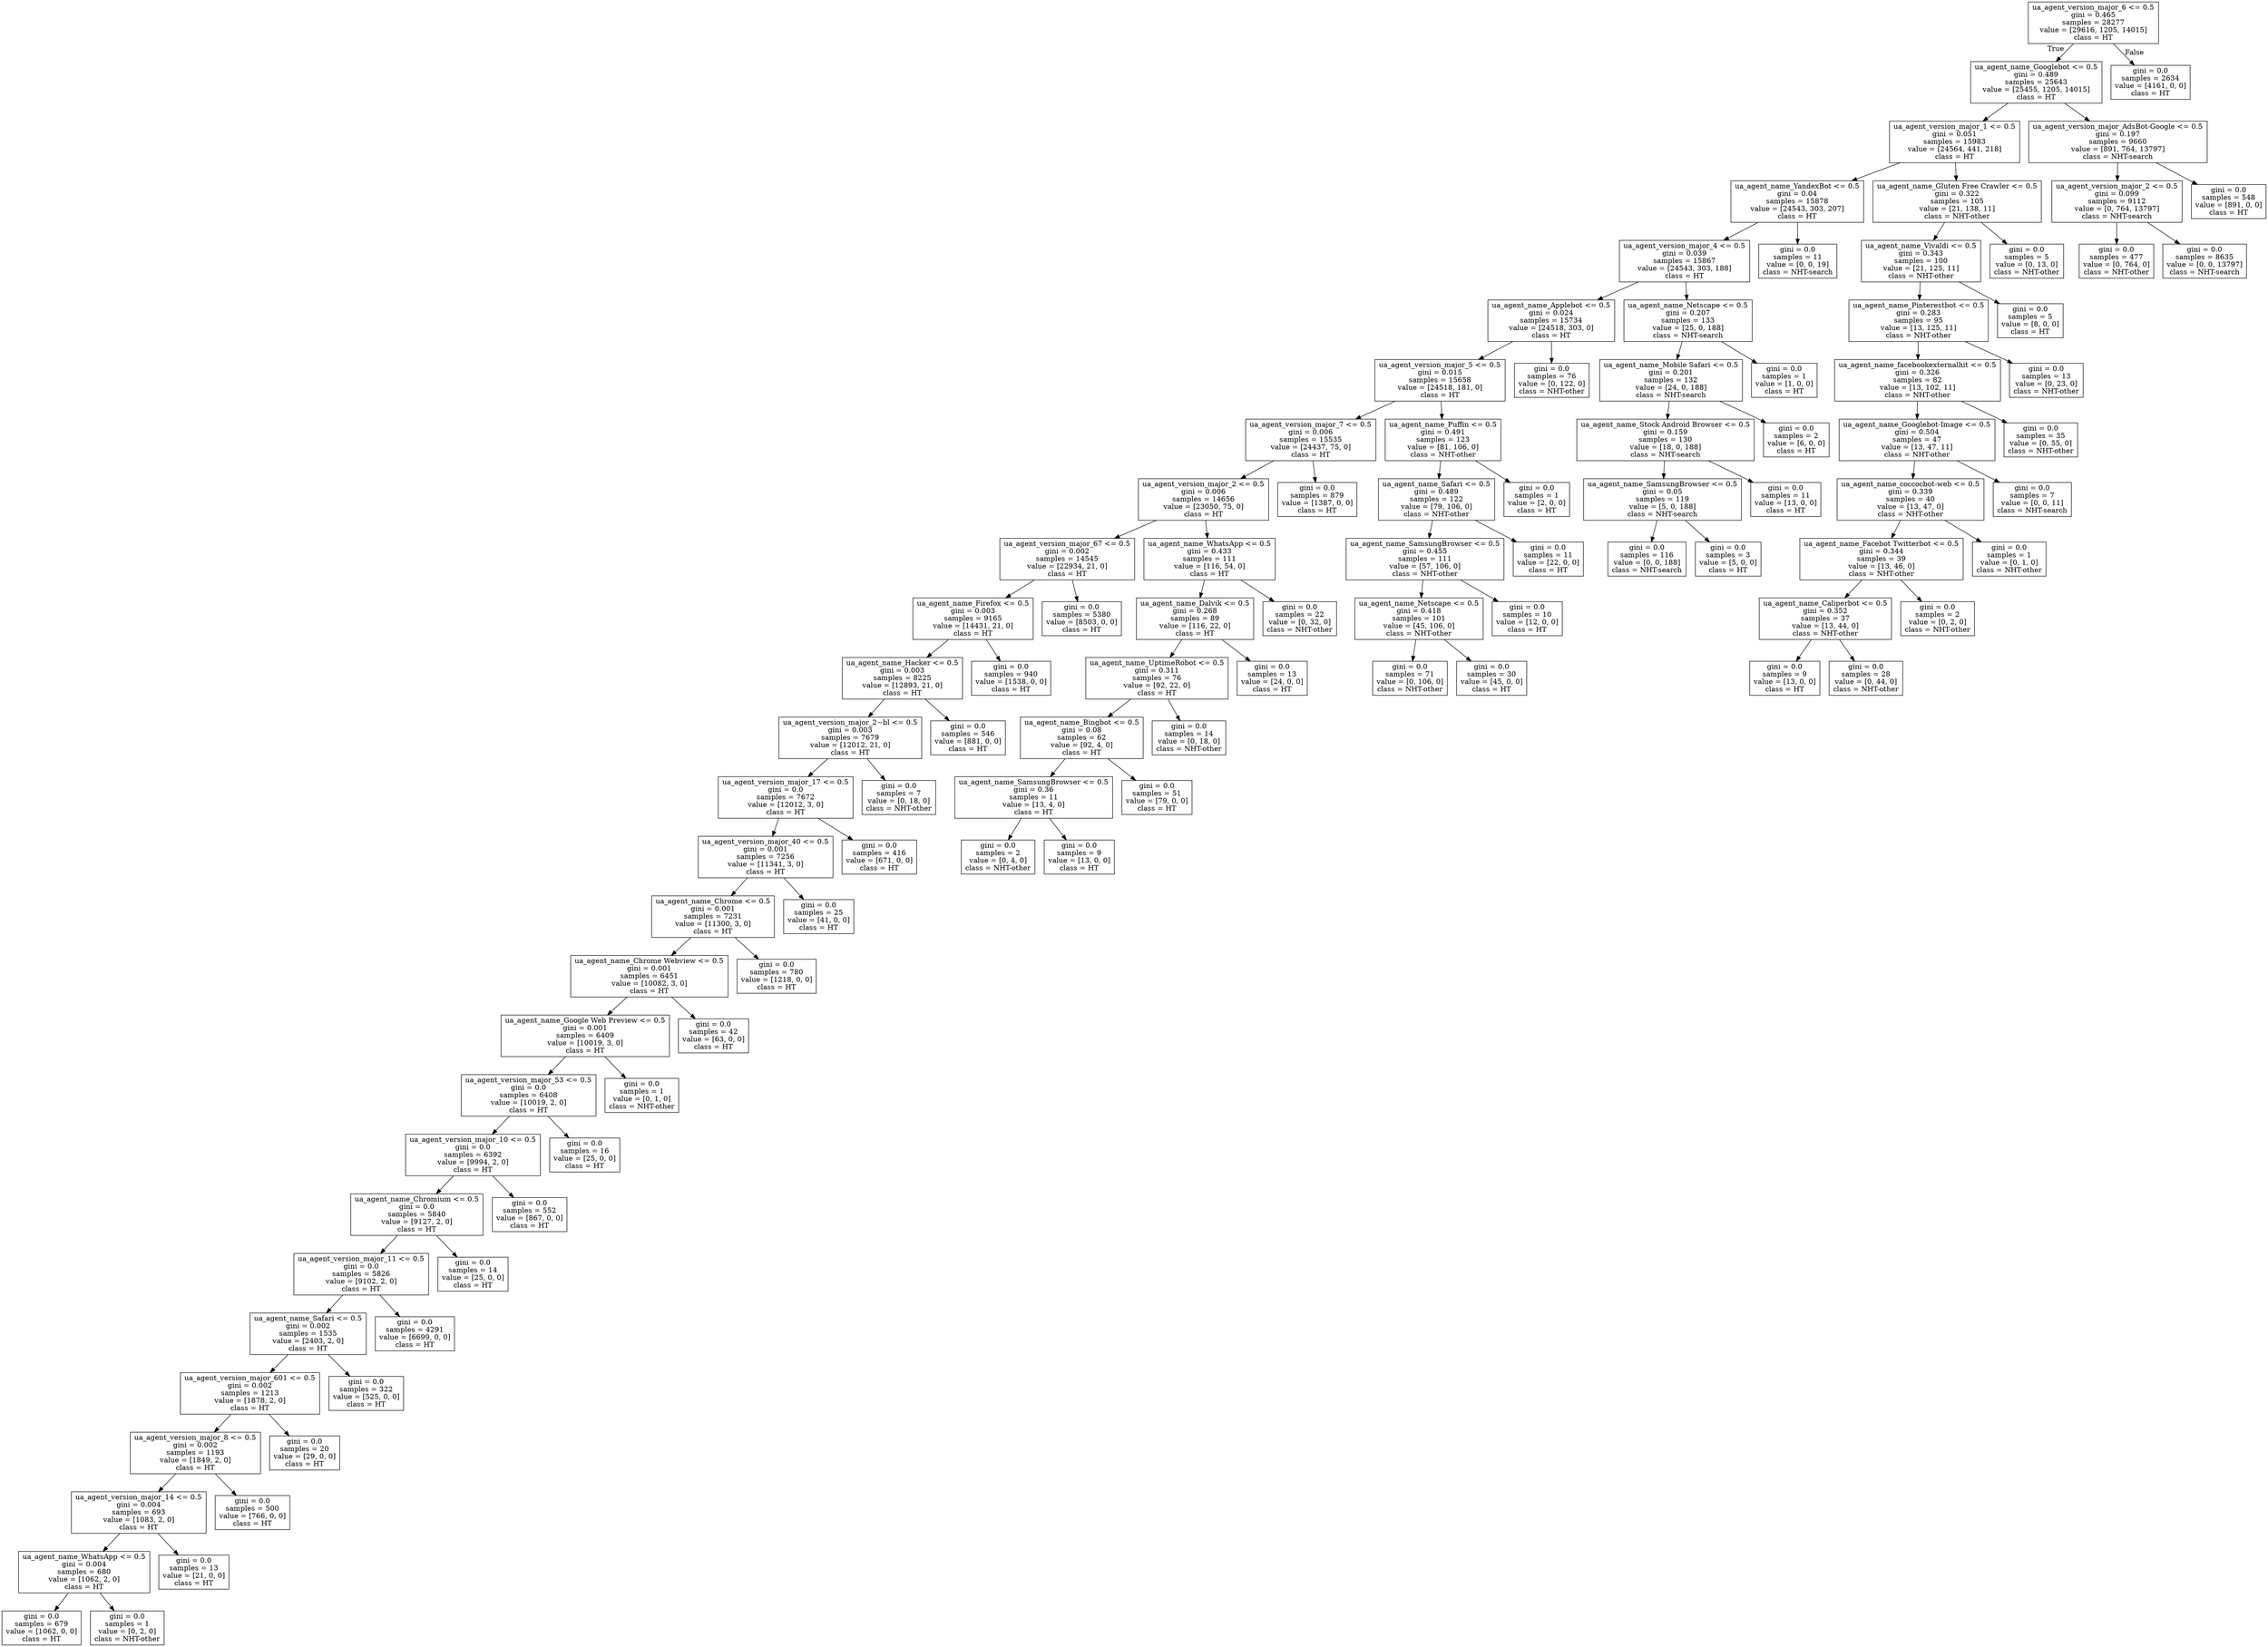 digraph Tree {
node [shape=box] ;
0 [label="ua_agent_version_major_6 <= 0.5\ngini = 0.465\nsamples = 28277\nvalue = [29616, 1205, 14015]\nclass = HT"] ;
1 [label="ua_agent_name_Googlebot <= 0.5\ngini = 0.489\nsamples = 25643\nvalue = [25455, 1205, 14015]\nclass = HT"] ;
0 -> 1 [labeldistance=2.5, labelangle=45, headlabel="True"] ;
2 [label="ua_agent_version_major_1 <= 0.5\ngini = 0.051\nsamples = 15983\nvalue = [24564, 441, 218]\nclass = HT"] ;
1 -> 2 ;
3 [label="ua_agent_name_YandexBot <= 0.5\ngini = 0.04\nsamples = 15878\nvalue = [24543, 303, 207]\nclass = HT"] ;
2 -> 3 ;
4 [label="ua_agent_version_major_4 <= 0.5\ngini = 0.039\nsamples = 15867\nvalue = [24543, 303, 188]\nclass = HT"] ;
3 -> 4 ;
5 [label="ua_agent_name_Applebot <= 0.5\ngini = 0.024\nsamples = 15734\nvalue = [24518, 303, 0]\nclass = HT"] ;
4 -> 5 ;
6 [label="ua_agent_version_major_5 <= 0.5\ngini = 0.015\nsamples = 15658\nvalue = [24518, 181, 0]\nclass = HT"] ;
5 -> 6 ;
7 [label="ua_agent_version_major_7 <= 0.5\ngini = 0.006\nsamples = 15535\nvalue = [24437, 75, 0]\nclass = HT"] ;
6 -> 7 ;
8 [label="ua_agent_version_major_2 <= 0.5\ngini = 0.006\nsamples = 14656\nvalue = [23050, 75, 0]\nclass = HT"] ;
7 -> 8 ;
9 [label="ua_agent_version_major_67 <= 0.5\ngini = 0.002\nsamples = 14545\nvalue = [22934, 21, 0]\nclass = HT"] ;
8 -> 9 ;
10 [label="ua_agent_name_Firefox <= 0.5\ngini = 0.003\nsamples = 9165\nvalue = [14431, 21, 0]\nclass = HT"] ;
9 -> 10 ;
11 [label="ua_agent_name_Hacker <= 0.5\ngini = 0.003\nsamples = 8225\nvalue = [12893, 21, 0]\nclass = HT"] ;
10 -> 11 ;
12 [label="ua_agent_version_major_2~bl <= 0.5\ngini = 0.003\nsamples = 7679\nvalue = [12012, 21, 0]\nclass = HT"] ;
11 -> 12 ;
13 [label="ua_agent_version_major_17 <= 0.5\ngini = 0.0\nsamples = 7672\nvalue = [12012, 3, 0]\nclass = HT"] ;
12 -> 13 ;
14 [label="ua_agent_version_major_40 <= 0.5\ngini = 0.001\nsamples = 7256\nvalue = [11341, 3, 0]\nclass = HT"] ;
13 -> 14 ;
15 [label="ua_agent_name_Chrome <= 0.5\ngini = 0.001\nsamples = 7231\nvalue = [11300, 3, 0]\nclass = HT"] ;
14 -> 15 ;
16 [label="ua_agent_name_Chrome Webview <= 0.5\ngini = 0.001\nsamples = 6451\nvalue = [10082, 3, 0]\nclass = HT"] ;
15 -> 16 ;
17 [label="ua_agent_name_Google Web Preview <= 0.5\ngini = 0.001\nsamples = 6409\nvalue = [10019, 3, 0]\nclass = HT"] ;
16 -> 17 ;
18 [label="ua_agent_version_major_53 <= 0.5\ngini = 0.0\nsamples = 6408\nvalue = [10019, 2, 0]\nclass = HT"] ;
17 -> 18 ;
19 [label="ua_agent_version_major_10 <= 0.5\ngini = 0.0\nsamples = 6392\nvalue = [9994, 2, 0]\nclass = HT"] ;
18 -> 19 ;
20 [label="ua_agent_name_Chromium <= 0.5\ngini = 0.0\nsamples = 5840\nvalue = [9127, 2, 0]\nclass = HT"] ;
19 -> 20 ;
21 [label="ua_agent_version_major_11 <= 0.5\ngini = 0.0\nsamples = 5826\nvalue = [9102, 2, 0]\nclass = HT"] ;
20 -> 21 ;
22 [label="ua_agent_name_Safari <= 0.5\ngini = 0.002\nsamples = 1535\nvalue = [2403, 2, 0]\nclass = HT"] ;
21 -> 22 ;
23 [label="ua_agent_version_major_601 <= 0.5\ngini = 0.002\nsamples = 1213\nvalue = [1878, 2, 0]\nclass = HT"] ;
22 -> 23 ;
24 [label="ua_agent_version_major_8 <= 0.5\ngini = 0.002\nsamples = 1193\nvalue = [1849, 2, 0]\nclass = HT"] ;
23 -> 24 ;
25 [label="ua_agent_version_major_14 <= 0.5\ngini = 0.004\nsamples = 693\nvalue = [1083, 2, 0]\nclass = HT"] ;
24 -> 25 ;
26 [label="ua_agent_name_WhatsApp <= 0.5\ngini = 0.004\nsamples = 680\nvalue = [1062, 2, 0]\nclass = HT"] ;
25 -> 26 ;
27 [label="gini = 0.0\nsamples = 679\nvalue = [1062, 0, 0]\nclass = HT"] ;
26 -> 27 ;
28 [label="gini = 0.0\nsamples = 1\nvalue = [0, 2, 0]\nclass = NHT-other"] ;
26 -> 28 ;
29 [label="gini = 0.0\nsamples = 13\nvalue = [21, 0, 0]\nclass = HT"] ;
25 -> 29 ;
30 [label="gini = 0.0\nsamples = 500\nvalue = [766, 0, 0]\nclass = HT"] ;
24 -> 30 ;
31 [label="gini = 0.0\nsamples = 20\nvalue = [29, 0, 0]\nclass = HT"] ;
23 -> 31 ;
32 [label="gini = 0.0\nsamples = 322\nvalue = [525, 0, 0]\nclass = HT"] ;
22 -> 32 ;
33 [label="gini = 0.0\nsamples = 4291\nvalue = [6699, 0, 0]\nclass = HT"] ;
21 -> 33 ;
34 [label="gini = 0.0\nsamples = 14\nvalue = [25, 0, 0]\nclass = HT"] ;
20 -> 34 ;
35 [label="gini = 0.0\nsamples = 552\nvalue = [867, 0, 0]\nclass = HT"] ;
19 -> 35 ;
36 [label="gini = 0.0\nsamples = 16\nvalue = [25, 0, 0]\nclass = HT"] ;
18 -> 36 ;
37 [label="gini = 0.0\nsamples = 1\nvalue = [0, 1, 0]\nclass = NHT-other"] ;
17 -> 37 ;
38 [label="gini = 0.0\nsamples = 42\nvalue = [63, 0, 0]\nclass = HT"] ;
16 -> 38 ;
39 [label="gini = 0.0\nsamples = 780\nvalue = [1218, 0, 0]\nclass = HT"] ;
15 -> 39 ;
40 [label="gini = 0.0\nsamples = 25\nvalue = [41, 0, 0]\nclass = HT"] ;
14 -> 40 ;
41 [label="gini = 0.0\nsamples = 416\nvalue = [671, 0, 0]\nclass = HT"] ;
13 -> 41 ;
42 [label="gini = 0.0\nsamples = 7\nvalue = [0, 18, 0]\nclass = NHT-other"] ;
12 -> 42 ;
43 [label="gini = 0.0\nsamples = 546\nvalue = [881, 0, 0]\nclass = HT"] ;
11 -> 43 ;
44 [label="gini = 0.0\nsamples = 940\nvalue = [1538, 0, 0]\nclass = HT"] ;
10 -> 44 ;
45 [label="gini = 0.0\nsamples = 5380\nvalue = [8503, 0, 0]\nclass = HT"] ;
9 -> 45 ;
46 [label="ua_agent_name_WhatsApp <= 0.5\ngini = 0.433\nsamples = 111\nvalue = [116, 54, 0]\nclass = HT"] ;
8 -> 46 ;
47 [label="ua_agent_name_Dalvik <= 0.5\ngini = 0.268\nsamples = 89\nvalue = [116, 22, 0]\nclass = HT"] ;
46 -> 47 ;
48 [label="ua_agent_name_UptimeRobot <= 0.5\ngini = 0.311\nsamples = 76\nvalue = [92, 22, 0]\nclass = HT"] ;
47 -> 48 ;
49 [label="ua_agent_name_Bingbot <= 0.5\ngini = 0.08\nsamples = 62\nvalue = [92, 4, 0]\nclass = HT"] ;
48 -> 49 ;
50 [label="ua_agent_name_SamsungBrowser <= 0.5\ngini = 0.36\nsamples = 11\nvalue = [13, 4, 0]\nclass = HT"] ;
49 -> 50 ;
51 [label="gini = 0.0\nsamples = 2\nvalue = [0, 4, 0]\nclass = NHT-other"] ;
50 -> 51 ;
52 [label="gini = 0.0\nsamples = 9\nvalue = [13, 0, 0]\nclass = HT"] ;
50 -> 52 ;
53 [label="gini = 0.0\nsamples = 51\nvalue = [79, 0, 0]\nclass = HT"] ;
49 -> 53 ;
54 [label="gini = 0.0\nsamples = 14\nvalue = [0, 18, 0]\nclass = NHT-other"] ;
48 -> 54 ;
55 [label="gini = 0.0\nsamples = 13\nvalue = [24, 0, 0]\nclass = HT"] ;
47 -> 55 ;
56 [label="gini = 0.0\nsamples = 22\nvalue = [0, 32, 0]\nclass = NHT-other"] ;
46 -> 56 ;
57 [label="gini = 0.0\nsamples = 879\nvalue = [1387, 0, 0]\nclass = HT"] ;
7 -> 57 ;
58 [label="ua_agent_name_Puffin <= 0.5\ngini = 0.491\nsamples = 123\nvalue = [81, 106, 0]\nclass = NHT-other"] ;
6 -> 58 ;
59 [label="ua_agent_name_Safari <= 0.5\ngini = 0.489\nsamples = 122\nvalue = [79, 106, 0]\nclass = NHT-other"] ;
58 -> 59 ;
60 [label="ua_agent_name_SamsungBrowser <= 0.5\ngini = 0.455\nsamples = 111\nvalue = [57, 106, 0]\nclass = NHT-other"] ;
59 -> 60 ;
61 [label="ua_agent_name_Netscape <= 0.5\ngini = 0.418\nsamples = 101\nvalue = [45, 106, 0]\nclass = NHT-other"] ;
60 -> 61 ;
62 [label="gini = 0.0\nsamples = 71\nvalue = [0, 106, 0]\nclass = NHT-other"] ;
61 -> 62 ;
63 [label="gini = 0.0\nsamples = 30\nvalue = [45, 0, 0]\nclass = HT"] ;
61 -> 63 ;
64 [label="gini = 0.0\nsamples = 10\nvalue = [12, 0, 0]\nclass = HT"] ;
60 -> 64 ;
65 [label="gini = 0.0\nsamples = 11\nvalue = [22, 0, 0]\nclass = HT"] ;
59 -> 65 ;
66 [label="gini = 0.0\nsamples = 1\nvalue = [2, 0, 0]\nclass = HT"] ;
58 -> 66 ;
67 [label="gini = 0.0\nsamples = 76\nvalue = [0, 122, 0]\nclass = NHT-other"] ;
5 -> 67 ;
68 [label="ua_agent_name_Netscape <= 0.5\ngini = 0.207\nsamples = 133\nvalue = [25, 0, 188]\nclass = NHT-search"] ;
4 -> 68 ;
69 [label="ua_agent_name_Mobile Safari <= 0.5\ngini = 0.201\nsamples = 132\nvalue = [24, 0, 188]\nclass = NHT-search"] ;
68 -> 69 ;
70 [label="ua_agent_name_Stock Android Browser <= 0.5\ngini = 0.159\nsamples = 130\nvalue = [18, 0, 188]\nclass = NHT-search"] ;
69 -> 70 ;
71 [label="ua_agent_name_SamsungBrowser <= 0.5\ngini = 0.05\nsamples = 119\nvalue = [5, 0, 188]\nclass = NHT-search"] ;
70 -> 71 ;
72 [label="gini = 0.0\nsamples = 116\nvalue = [0, 0, 188]\nclass = NHT-search"] ;
71 -> 72 ;
73 [label="gini = 0.0\nsamples = 3\nvalue = [5, 0, 0]\nclass = HT"] ;
71 -> 73 ;
74 [label="gini = 0.0\nsamples = 11\nvalue = [13, 0, 0]\nclass = HT"] ;
70 -> 74 ;
75 [label="gini = 0.0\nsamples = 2\nvalue = [6, 0, 0]\nclass = HT"] ;
69 -> 75 ;
76 [label="gini = 0.0\nsamples = 1\nvalue = [1, 0, 0]\nclass = HT"] ;
68 -> 76 ;
77 [label="gini = 0.0\nsamples = 11\nvalue = [0, 0, 19]\nclass = NHT-search"] ;
3 -> 77 ;
78 [label="ua_agent_name_Gluten Free Crawler <= 0.5\ngini = 0.322\nsamples = 105\nvalue = [21, 138, 11]\nclass = NHT-other"] ;
2 -> 78 ;
79 [label="ua_agent_name_Vivaldi <= 0.5\ngini = 0.343\nsamples = 100\nvalue = [21, 125, 11]\nclass = NHT-other"] ;
78 -> 79 ;
80 [label="ua_agent_name_Pinterestbot <= 0.5\ngini = 0.283\nsamples = 95\nvalue = [13, 125, 11]\nclass = NHT-other"] ;
79 -> 80 ;
81 [label="ua_agent_name_facebookexternalhit <= 0.5\ngini = 0.326\nsamples = 82\nvalue = [13, 102, 11]\nclass = NHT-other"] ;
80 -> 81 ;
82 [label="ua_agent_name_Googlebot-Image <= 0.5\ngini = 0.504\nsamples = 47\nvalue = [13, 47, 11]\nclass = NHT-other"] ;
81 -> 82 ;
83 [label="ua_agent_name_coccocbot-web <= 0.5\ngini = 0.339\nsamples = 40\nvalue = [13, 47, 0]\nclass = NHT-other"] ;
82 -> 83 ;
84 [label="ua_agent_name_Facebot Twitterbot <= 0.5\ngini = 0.344\nsamples = 39\nvalue = [13, 46, 0]\nclass = NHT-other"] ;
83 -> 84 ;
85 [label="ua_agent_name_Caliperbot <= 0.5\ngini = 0.352\nsamples = 37\nvalue = [13, 44, 0]\nclass = NHT-other"] ;
84 -> 85 ;
86 [label="gini = 0.0\nsamples = 9\nvalue = [13, 0, 0]\nclass = HT"] ;
85 -> 86 ;
87 [label="gini = 0.0\nsamples = 28\nvalue = [0, 44, 0]\nclass = NHT-other"] ;
85 -> 87 ;
88 [label="gini = 0.0\nsamples = 2\nvalue = [0, 2, 0]\nclass = NHT-other"] ;
84 -> 88 ;
89 [label="gini = 0.0\nsamples = 1\nvalue = [0, 1, 0]\nclass = NHT-other"] ;
83 -> 89 ;
90 [label="gini = 0.0\nsamples = 7\nvalue = [0, 0, 11]\nclass = NHT-search"] ;
82 -> 90 ;
91 [label="gini = 0.0\nsamples = 35\nvalue = [0, 55, 0]\nclass = NHT-other"] ;
81 -> 91 ;
92 [label="gini = 0.0\nsamples = 13\nvalue = [0, 23, 0]\nclass = NHT-other"] ;
80 -> 92 ;
93 [label="gini = 0.0\nsamples = 5\nvalue = [8, 0, 0]\nclass = HT"] ;
79 -> 93 ;
94 [label="gini = 0.0\nsamples = 5\nvalue = [0, 13, 0]\nclass = NHT-other"] ;
78 -> 94 ;
95 [label="ua_agent_version_major_AdsBot-Google <= 0.5\ngini = 0.197\nsamples = 9660\nvalue = [891, 764, 13797]\nclass = NHT-search"] ;
1 -> 95 ;
96 [label="ua_agent_version_major_2 <= 0.5\ngini = 0.099\nsamples = 9112\nvalue = [0, 764, 13797]\nclass = NHT-search"] ;
95 -> 96 ;
97 [label="gini = 0.0\nsamples = 477\nvalue = [0, 764, 0]\nclass = NHT-other"] ;
96 -> 97 ;
98 [label="gini = 0.0\nsamples = 8635\nvalue = [0, 0, 13797]\nclass = NHT-search"] ;
96 -> 98 ;
99 [label="gini = 0.0\nsamples = 548\nvalue = [891, 0, 0]\nclass = HT"] ;
95 -> 99 ;
100 [label="gini = 0.0\nsamples = 2634\nvalue = [4161, 0, 0]\nclass = HT"] ;
0 -> 100 [labeldistance=2.5, labelangle=-45, headlabel="False"] ;
}